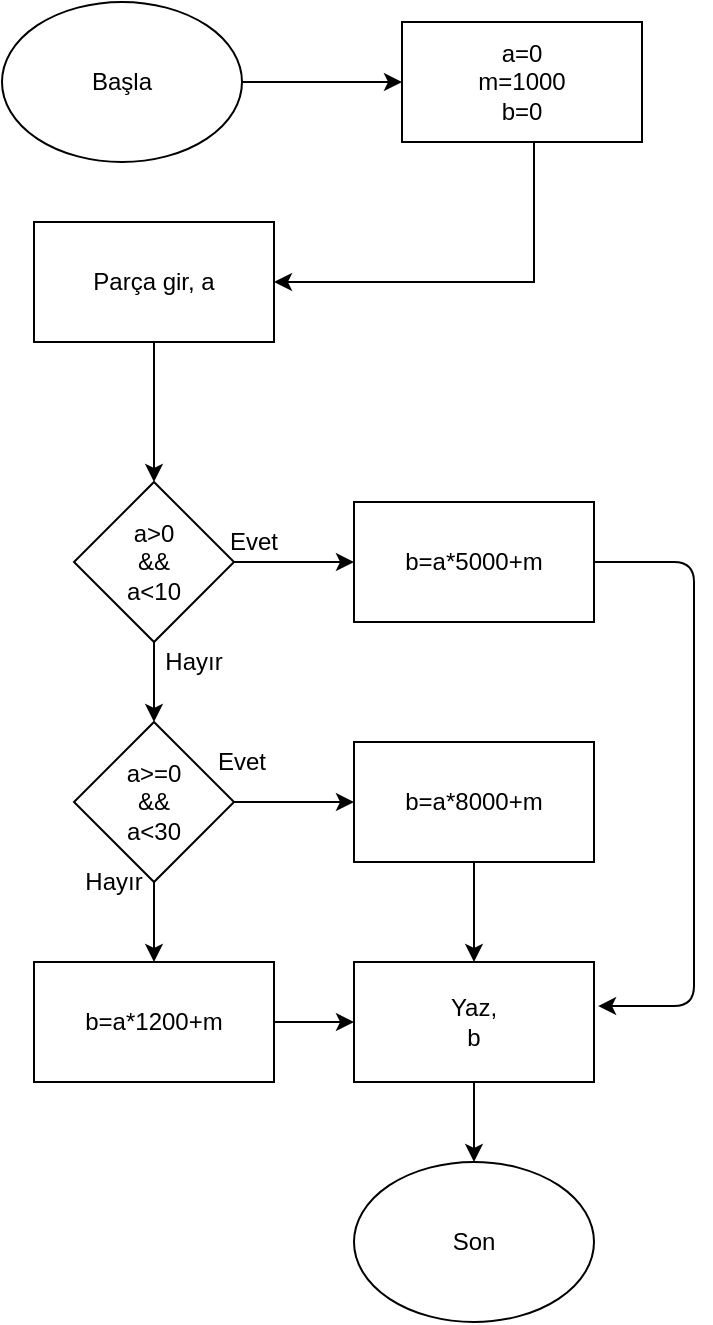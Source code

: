 <mxfile version="13.9.9" type="device"><diagram id="-o-HNEEK8Wp67V2ZFnJE" name="Sayfa -1"><mxGraphModel dx="1086" dy="846" grid="1" gridSize="10" guides="1" tooltips="1" connect="1" arrows="1" fold="1" page="1" pageScale="1" pageWidth="827" pageHeight="1169" math="0" shadow="0"><root><mxCell id="0"/><mxCell id="1" parent="0"/><mxCell id="cUT9Ta3FKTEiTexkNqfw-3" value="" style="edgeStyle=orthogonalEdgeStyle;rounded=0;orthogonalLoop=1;jettySize=auto;html=1;" edge="1" parent="1" source="cUT9Ta3FKTEiTexkNqfw-1" target="cUT9Ta3FKTEiTexkNqfw-2"><mxGeometry relative="1" as="geometry"/></mxCell><mxCell id="cUT9Ta3FKTEiTexkNqfw-1" value="Başla" style="ellipse;whiteSpace=wrap;html=1;" vertex="1" parent="1"><mxGeometry x="294" y="30" width="120" height="80" as="geometry"/></mxCell><mxCell id="cUT9Ta3FKTEiTexkNqfw-5" value="" style="edgeStyle=orthogonalEdgeStyle;rounded=0;orthogonalLoop=1;jettySize=auto;html=1;entryX=1;entryY=0.5;entryDx=0;entryDy=0;" edge="1" parent="1" source="cUT9Ta3FKTEiTexkNqfw-2" target="cUT9Ta3FKTEiTexkNqfw-4"><mxGeometry relative="1" as="geometry"><Array as="points"><mxPoint x="560" y="170"/></Array></mxGeometry></mxCell><mxCell id="cUT9Ta3FKTEiTexkNqfw-2" value="a=0&lt;br&gt;m=1000&lt;br&gt;b=0" style="whiteSpace=wrap;html=1;" vertex="1" parent="1"><mxGeometry x="494" y="40" width="120" height="60" as="geometry"/></mxCell><mxCell id="cUT9Ta3FKTEiTexkNqfw-7" value="" style="edgeStyle=orthogonalEdgeStyle;rounded=0;orthogonalLoop=1;jettySize=auto;html=1;" edge="1" parent="1" source="cUT9Ta3FKTEiTexkNqfw-4" target="cUT9Ta3FKTEiTexkNqfw-6"><mxGeometry relative="1" as="geometry"/></mxCell><mxCell id="cUT9Ta3FKTEiTexkNqfw-4" value="Parça gir, a" style="whiteSpace=wrap;html=1;" vertex="1" parent="1"><mxGeometry x="310" y="140" width="120" height="60" as="geometry"/></mxCell><mxCell id="cUT9Ta3FKTEiTexkNqfw-9" value="" style="edgeStyle=orthogonalEdgeStyle;rounded=0;orthogonalLoop=1;jettySize=auto;html=1;" edge="1" parent="1" source="cUT9Ta3FKTEiTexkNqfw-6" target="cUT9Ta3FKTEiTexkNqfw-8"><mxGeometry relative="1" as="geometry"/></mxCell><mxCell id="cUT9Ta3FKTEiTexkNqfw-11" value="" style="edgeStyle=orthogonalEdgeStyle;rounded=0;orthogonalLoop=1;jettySize=auto;html=1;" edge="1" parent="1" source="cUT9Ta3FKTEiTexkNqfw-6" target="cUT9Ta3FKTEiTexkNqfw-10"><mxGeometry relative="1" as="geometry"/></mxCell><mxCell id="cUT9Ta3FKTEiTexkNqfw-6" value="a&amp;gt;0&lt;br&gt;&amp;amp;&amp;amp;&lt;br&gt;a&amp;lt;10" style="rhombus;whiteSpace=wrap;html=1;" vertex="1" parent="1"><mxGeometry x="330" y="270" width="80" height="80" as="geometry"/></mxCell><mxCell id="cUT9Ta3FKTEiTexkNqfw-8" value="b=a*5000+m" style="whiteSpace=wrap;html=1;" vertex="1" parent="1"><mxGeometry x="470" y="280" width="120" height="60" as="geometry"/></mxCell><mxCell id="cUT9Ta3FKTEiTexkNqfw-15" value="" style="edgeStyle=orthogonalEdgeStyle;rounded=0;orthogonalLoop=1;jettySize=auto;html=1;" edge="1" parent="1" source="cUT9Ta3FKTEiTexkNqfw-10" target="cUT9Ta3FKTEiTexkNqfw-14"><mxGeometry relative="1" as="geometry"/></mxCell><mxCell id="cUT9Ta3FKTEiTexkNqfw-18" value="" style="edgeStyle=orthogonalEdgeStyle;rounded=0;orthogonalLoop=1;jettySize=auto;html=1;" edge="1" parent="1" source="cUT9Ta3FKTEiTexkNqfw-10" target="cUT9Ta3FKTEiTexkNqfw-17"><mxGeometry relative="1" as="geometry"/></mxCell><mxCell id="cUT9Ta3FKTEiTexkNqfw-10" value="a&amp;gt;=0&lt;br&gt;&amp;amp;&amp;amp;&lt;br&gt;a&amp;lt;30" style="rhombus;whiteSpace=wrap;html=1;" vertex="1" parent="1"><mxGeometry x="330" y="390" width="80" height="80" as="geometry"/></mxCell><mxCell id="cUT9Ta3FKTEiTexkNqfw-12" value="Evet" style="text;html=1;strokeColor=none;fillColor=none;align=center;verticalAlign=middle;whiteSpace=wrap;rounded=0;" vertex="1" parent="1"><mxGeometry x="400" y="290" width="40" height="20" as="geometry"/></mxCell><mxCell id="cUT9Ta3FKTEiTexkNqfw-13" value="Hayır" style="text;html=1;strokeColor=none;fillColor=none;align=center;verticalAlign=middle;whiteSpace=wrap;rounded=0;" vertex="1" parent="1"><mxGeometry x="370" y="350" width="40" height="20" as="geometry"/></mxCell><mxCell id="cUT9Ta3FKTEiTexkNqfw-14" value="b=a*8000+m" style="whiteSpace=wrap;html=1;" vertex="1" parent="1"><mxGeometry x="470" y="400" width="120" height="60" as="geometry"/></mxCell><mxCell id="cUT9Ta3FKTEiTexkNqfw-16" value="Evet" style="text;html=1;strokeColor=none;fillColor=none;align=center;verticalAlign=middle;whiteSpace=wrap;rounded=0;" vertex="1" parent="1"><mxGeometry x="394" y="400" width="40" height="20" as="geometry"/></mxCell><mxCell id="cUT9Ta3FKTEiTexkNqfw-20" value="" style="edgeStyle=orthogonalEdgeStyle;rounded=0;orthogonalLoop=1;jettySize=auto;html=1;" edge="1" parent="1" source="cUT9Ta3FKTEiTexkNqfw-17" target="cUT9Ta3FKTEiTexkNqfw-19"><mxGeometry relative="1" as="geometry"/></mxCell><mxCell id="cUT9Ta3FKTEiTexkNqfw-17" value="b=a*1200+m" style="whiteSpace=wrap;html=1;" vertex="1" parent="1"><mxGeometry x="310" y="510" width="120" height="60" as="geometry"/></mxCell><mxCell id="cUT9Ta3FKTEiTexkNqfw-25" value="" style="edgeStyle=orthogonalEdgeStyle;rounded=0;orthogonalLoop=1;jettySize=auto;html=1;" edge="1" parent="1" source="cUT9Ta3FKTEiTexkNqfw-19" target="cUT9Ta3FKTEiTexkNqfw-24"><mxGeometry relative="1" as="geometry"/></mxCell><mxCell id="cUT9Ta3FKTEiTexkNqfw-19" value="Yaz,&lt;br&gt;b" style="whiteSpace=wrap;html=1;" vertex="1" parent="1"><mxGeometry x="470" y="510" width="120" height="60" as="geometry"/></mxCell><mxCell id="cUT9Ta3FKTEiTexkNqfw-21" value="Hayır" style="text;html=1;strokeColor=none;fillColor=none;align=center;verticalAlign=middle;whiteSpace=wrap;rounded=0;" vertex="1" parent="1"><mxGeometry x="330" y="460" width="40" height="20" as="geometry"/></mxCell><mxCell id="cUT9Ta3FKTEiTexkNqfw-22" value="" style="endArrow=classic;html=1;exitX=0.5;exitY=1;exitDx=0;exitDy=0;entryX=0.5;entryY=0;entryDx=0;entryDy=0;" edge="1" parent="1" source="cUT9Ta3FKTEiTexkNqfw-14" target="cUT9Ta3FKTEiTexkNqfw-19"><mxGeometry width="50" height="50" relative="1" as="geometry"><mxPoint x="390" y="420" as="sourcePoint"/><mxPoint x="440" y="370" as="targetPoint"/></mxGeometry></mxCell><mxCell id="cUT9Ta3FKTEiTexkNqfw-23" value="" style="endArrow=classic;html=1;exitX=1;exitY=0.5;exitDx=0;exitDy=0;entryX=1.017;entryY=0.367;entryDx=0;entryDy=0;entryPerimeter=0;" edge="1" parent="1" source="cUT9Ta3FKTEiTexkNqfw-8" target="cUT9Ta3FKTEiTexkNqfw-19"><mxGeometry width="50" height="50" relative="1" as="geometry"><mxPoint x="390" y="420" as="sourcePoint"/><mxPoint x="660" y="530" as="targetPoint"/><Array as="points"><mxPoint x="640" y="310"/><mxPoint x="640" y="532"/></Array></mxGeometry></mxCell><mxCell id="cUT9Ta3FKTEiTexkNqfw-24" value="Son" style="ellipse;whiteSpace=wrap;html=1;" vertex="1" parent="1"><mxGeometry x="470" y="610" width="120" height="80" as="geometry"/></mxCell></root></mxGraphModel></diagram></mxfile>